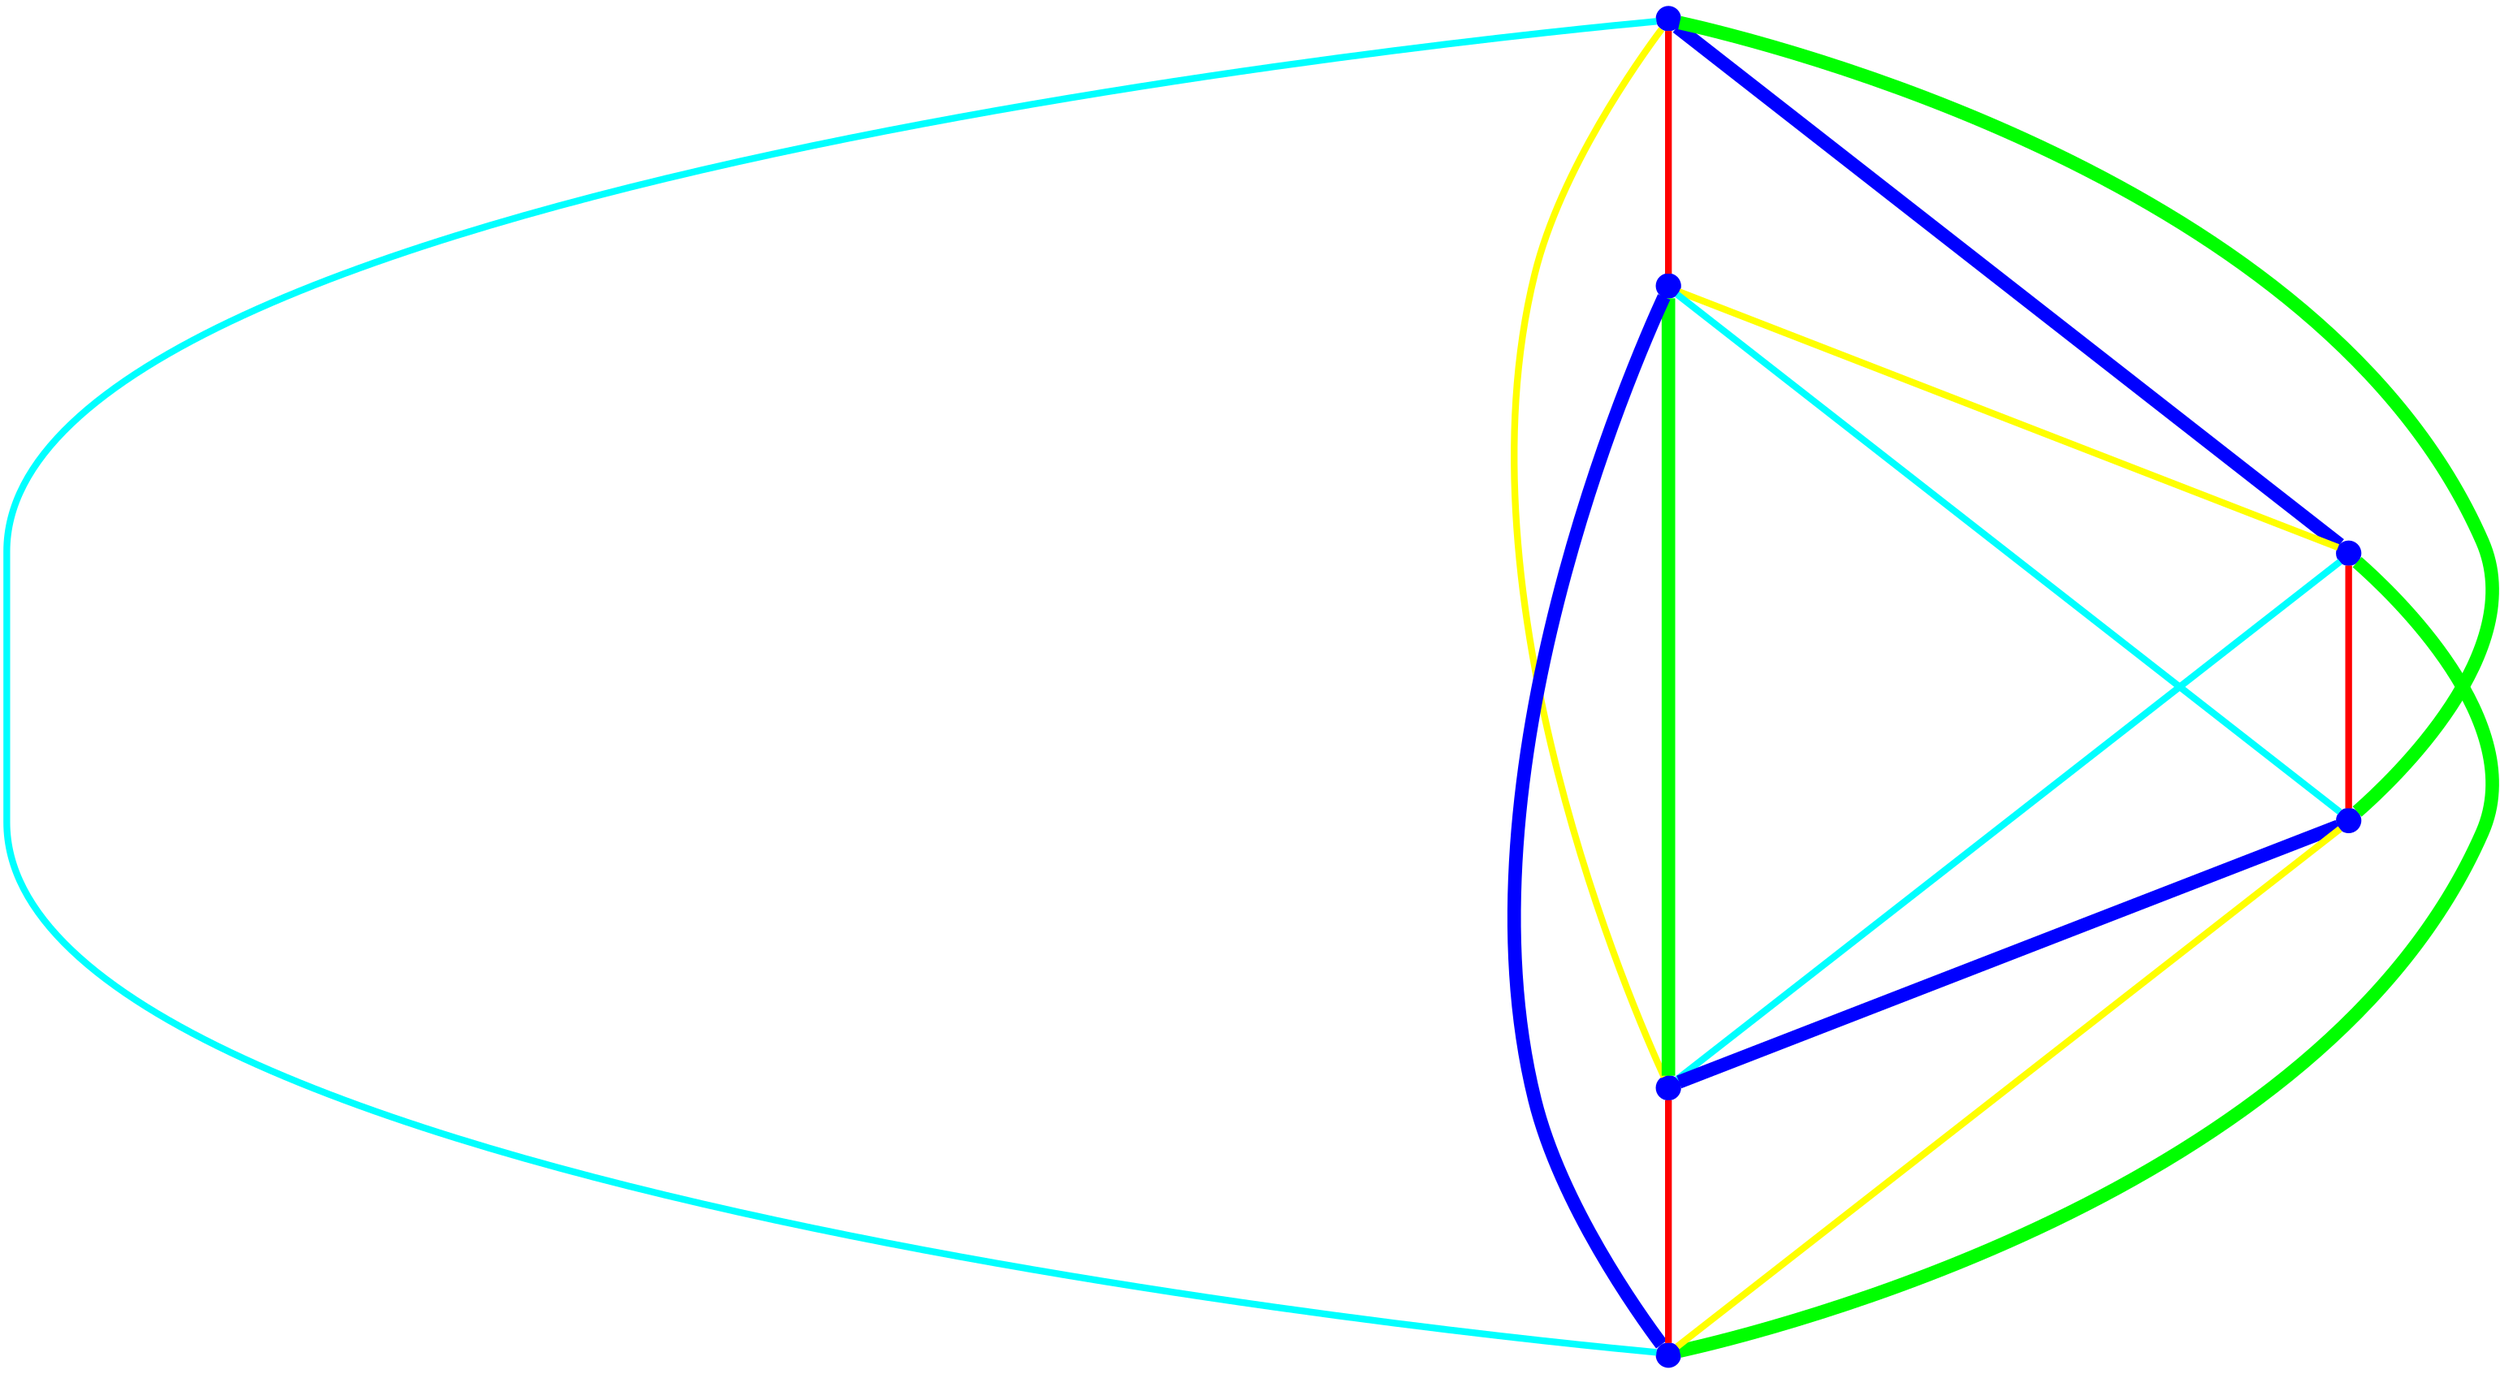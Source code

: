 graph {
ranksep=2
nodesep=2
node [label="" shape=circle style=filled fixedsize=true color=blue fillcolor=blue width=0.2];
"1" -- "2" [style="solid",penwidth="4",color="red"];
"1" -- "3" [style="solid",penwidth="8",color="blue"];
"1" -- "4" [style="solid",penwidth="8",color="green"];
"1" -- "5" [style="solid",penwidth="4",color="yellow"];
"1" -- "6" [style="solid",penwidth="4",color="cyan"];
"2" -- "3" [style="solid",penwidth="4",color="yellow"];
"2" -- "4" [style="solid",penwidth="4",color="cyan"];
"2" -- "5" [style="solid",penwidth="8",color="green"];
"2" -- "6" [style="solid",penwidth="8",color="blue"];
"3" -- "4" [style="solid",penwidth="4",color="red"];
"3" -- "5" [style="solid",penwidth="4",color="cyan"];
"3" -- "6" [style="solid",penwidth="8",color="green"];
"4" -- "5" [style="solid",penwidth="8",color="blue"];
"4" -- "6" [style="solid",penwidth="4",color="yellow"];
"5" -- "6" [style="solid",penwidth="4",color="red"];
}
